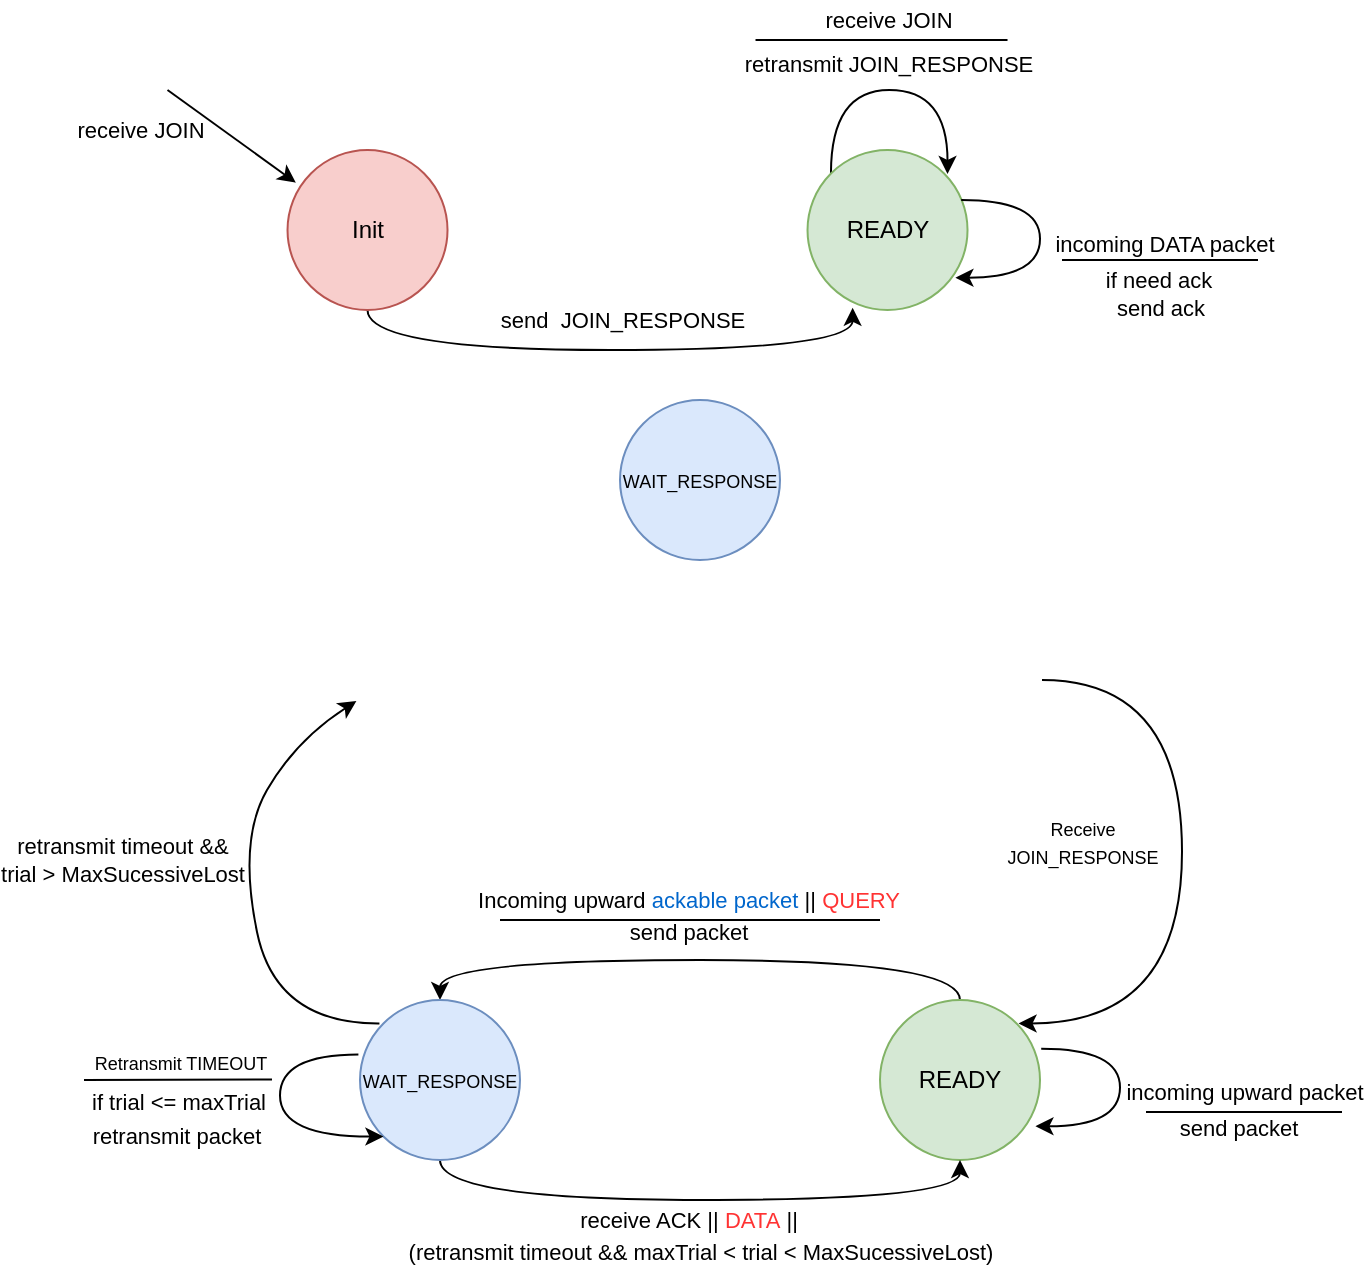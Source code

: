 <mxfile version="14.6.13" type="device"><diagram id="2SQp_aE4F-lyX9szVsvD" name="Page-1"><mxGraphModel dx="677" dy="1558" grid="1" gridSize="10" guides="1" tooltips="1" connect="1" arrows="1" fold="1" page="1" pageScale="1" pageWidth="827" pageHeight="1169" math="0" shadow="0"><root><mxCell id="0"/><mxCell id="1" parent="0"/><mxCell id="TH-rqTXMeKaQHYtoyORk-1" style="rounded=0;orthogonalLoop=1;jettySize=auto;html=1;exitX=0.5;exitY=1;exitDx=0;exitDy=0;entryX=0.282;entryY=0.986;entryDx=0;entryDy=0;edgeStyle=orthogonalEdgeStyle;curved=1;entryPerimeter=0;" edge="1" parent="1" source="TH-rqTXMeKaQHYtoyORk-3" target="TH-rqTXMeKaQHYtoyORk-8"><mxGeometry relative="1" as="geometry"><Array as="points"><mxPoint x="184" y="75"/><mxPoint x="426" y="75"/></Array></mxGeometry></mxCell><mxCell id="TH-rqTXMeKaQHYtoyORk-2" value="send&amp;nbsp; JOIN_RESPONSE" style="edgeLabel;html=1;align=center;verticalAlign=middle;resizable=0;points=[];" vertex="1" connectable="0" parent="TH-rqTXMeKaQHYtoyORk-1"><mxGeometry x="-0.248" y="2" relative="1" as="geometry"><mxPoint x="40" y="-13" as="offset"/></mxGeometry></mxCell><mxCell id="TH-rqTXMeKaQHYtoyORk-3" value="Init" style="ellipse;whiteSpace=wrap;html=1;aspect=fixed;fillColor=#f8cecc;strokeColor=#b85450;" vertex="1" parent="1"><mxGeometry x="143.76" y="-25" width="80" height="80" as="geometry"/></mxCell><mxCell id="TH-rqTXMeKaQHYtoyORk-4" style="edgeStyle=orthogonalEdgeStyle;rounded=0;orthogonalLoop=1;jettySize=auto;html=1;exitX=0;exitY=0;exitDx=0;exitDy=0;curved=1;" edge="1" parent="1" source="TH-rqTXMeKaQHYtoyORk-8"><mxGeometry relative="1" as="geometry"><mxPoint x="443.76" y="-35" as="sourcePoint"/><mxPoint x="473.76" y="-13" as="targetPoint"/><Array as="points"><mxPoint x="415.76" y="-55"/><mxPoint x="473.76" y="-55"/></Array></mxGeometry></mxCell><mxCell id="TH-rqTXMeKaQHYtoyORk-6" style="edgeStyle=orthogonalEdgeStyle;curved=1;rounded=0;orthogonalLoop=1;jettySize=auto;html=1;exitX=1;exitY=0.5;exitDx=0;exitDy=0;entryX=1;entryY=0;entryDx=0;entryDy=0;" edge="1" parent="1"><mxGeometry relative="1" as="geometry"><Array as="points"><mxPoint x="591" y="240"/><mxPoint x="591" y="412"/></Array><mxPoint x="521" y="240" as="sourcePoint"/><mxPoint x="509.284" y="411.716" as="targetPoint"/></mxGeometry></mxCell><mxCell id="TH-rqTXMeKaQHYtoyORk-7" value="&lt;font style=&quot;font-size: 9px&quot;&gt;Receive&lt;br&gt;JOIN_RESPONSE&lt;/font&gt;" style="edgeLabel;html=1;align=center;verticalAlign=middle;resizable=0;points=[];rotation=0;" vertex="1" connectable="0" parent="TH-rqTXMeKaQHYtoyORk-6"><mxGeometry x="-0.002" y="-1" relative="1" as="geometry"><mxPoint x="-49" y="-11" as="offset"/></mxGeometry></mxCell><mxCell id="TH-rqTXMeKaQHYtoyORk-8" value="READY" style="ellipse;whiteSpace=wrap;html=1;aspect=fixed;fillColor=#d5e8d4;strokeColor=#82b366;" vertex="1" parent="1"><mxGeometry x="403.76" y="-25" width="80" height="80" as="geometry"/></mxCell><mxCell id="TH-rqTXMeKaQHYtoyORk-9" style="edgeStyle=orthogonalEdgeStyle;curved=1;rounded=0;orthogonalLoop=1;jettySize=auto;html=1;exitX=0.5;exitY=0;exitDx=0;exitDy=0;entryX=0.5;entryY=0;entryDx=0;entryDy=0;" edge="1" parent="1" source="TH-rqTXMeKaQHYtoyORk-12" target="TH-rqTXMeKaQHYtoyORk-19"><mxGeometry relative="1" as="geometry"/></mxCell><mxCell id="TH-rqTXMeKaQHYtoyORk-10" value="send packet" style="edgeLabel;html=1;align=center;verticalAlign=middle;resizable=0;points=[];" vertex="1" connectable="0" parent="TH-rqTXMeKaQHYtoyORk-9"><mxGeometry x="0.077" y="1" relative="1" as="geometry"><mxPoint x="5" y="-15" as="offset"/></mxGeometry></mxCell><mxCell id="TH-rqTXMeKaQHYtoyORk-11" value="Incoming upward&lt;font color=&quot;#0066cc&quot;&gt; ackable packet&lt;/font&gt; || &lt;font color=&quot;#ff3333&quot;&gt;QUERY&lt;/font&gt;" style="edgeLabel;html=1;align=center;verticalAlign=middle;resizable=0;points=[];" vertex="1" connectable="0" parent="TH-rqTXMeKaQHYtoyORk-9"><mxGeometry x="0.071" y="1" relative="1" as="geometry"><mxPoint x="4" y="-31" as="offset"/></mxGeometry></mxCell><mxCell id="TH-rqTXMeKaQHYtoyORk-12" value="READY" style="ellipse;whiteSpace=wrap;html=1;aspect=fixed;fillColor=#d5e8d4;strokeColor=#82b366;" vertex="1" parent="1"><mxGeometry x="440" y="400" width="80" height="80" as="geometry"/></mxCell><mxCell id="TH-rqTXMeKaQHYtoyORk-13" style="rounded=0;orthogonalLoop=1;jettySize=auto;html=1;entryX=0.995;entryY=0.304;entryDx=0;entryDy=0;edgeStyle=orthogonalEdgeStyle;curved=1;entryPerimeter=0;exitX=0.959;exitY=0.789;exitDx=0;exitDy=0;exitPerimeter=0;endArrow=none;endFill=0;startArrow=classic;startFill=1;" edge="1" parent="1"><mxGeometry relative="1" as="geometry"><mxPoint x="517.72" y="463.12" as="sourcePoint"/><mxPoint x="520.6" y="424.32" as="targetPoint"/><Array as="points"><mxPoint x="560" y="463"/><mxPoint x="560" y="424"/></Array></mxGeometry></mxCell><mxCell id="TH-rqTXMeKaQHYtoyORk-14" value="incoming upward packet" style="edgeLabel;html=1;align=center;verticalAlign=middle;resizable=0;points=[];" vertex="1" connectable="0" parent="TH-rqTXMeKaQHYtoyORk-13"><mxGeometry x="0.206" relative="1" as="geometry"><mxPoint x="62" y="13" as="offset"/></mxGeometry></mxCell><mxCell id="TH-rqTXMeKaQHYtoyORk-15" value="send packet" style="edgeLabel;html=1;align=center;verticalAlign=middle;resizable=0;points=[];" vertex="1" connectable="0" parent="TH-rqTXMeKaQHYtoyORk-13"><mxGeometry x="-0.457" y="6" relative="1" as="geometry"><mxPoint x="69" y="7" as="offset"/></mxGeometry></mxCell><mxCell id="TH-rqTXMeKaQHYtoyORk-16" style="edgeStyle=orthogonalEdgeStyle;curved=1;rounded=0;orthogonalLoop=1;jettySize=auto;html=1;exitX=0.5;exitY=1;exitDx=0;exitDy=0;entryX=0.5;entryY=1;entryDx=0;entryDy=0;startArrow=none;startFill=0;endArrow=classic;endFill=1;" edge="1" parent="1" source="TH-rqTXMeKaQHYtoyORk-19" target="TH-rqTXMeKaQHYtoyORk-12"><mxGeometry relative="1" as="geometry"/></mxCell><mxCell id="TH-rqTXMeKaQHYtoyORk-17" value="receive ACK&lt;font color=&quot;#0066cc&quot;&gt;&amp;nbsp;&lt;/font&gt;||&lt;font color=&quot;#0066cc&quot;&gt; &lt;/font&gt;&lt;font color=&quot;#ff3333&quot;&gt;DATA&amp;nbsp;&lt;/font&gt;||" style="edgeLabel;html=1;align=center;verticalAlign=middle;resizable=0;points=[];" vertex="1" connectable="0" parent="TH-rqTXMeKaQHYtoyORk-16"><mxGeometry x="-0.042" y="1" relative="1" as="geometry"><mxPoint y="11" as="offset"/></mxGeometry></mxCell><mxCell id="TH-rqTXMeKaQHYtoyORk-18" value="(retransmit timeout &amp;amp;&amp;amp; maxTrial &amp;lt; trial &amp;lt; MaxSucessiveLost)" style="edgeLabel;html=1;align=center;verticalAlign=middle;resizable=0;points=[];" vertex="1" connectable="0" parent="TH-rqTXMeKaQHYtoyORk-16"><mxGeometry x="0.292" y="3" relative="1" as="geometry"><mxPoint x="-44" y="29" as="offset"/></mxGeometry></mxCell><mxCell id="TH-rqTXMeKaQHYtoyORk-19" value="&lt;font style=&quot;font-size: 9px&quot;&gt;WAIT_RESPONSE&lt;/font&gt;" style="ellipse;whiteSpace=wrap;html=1;aspect=fixed;fillColor=#dae8fc;strokeColor=#6c8ebf;" vertex="1" parent="1"><mxGeometry x="180" y="400" width="80" height="80" as="geometry"/></mxCell><mxCell id="TH-rqTXMeKaQHYtoyORk-20" value="" style="endArrow=none;html=1;" edge="1" parent="1"><mxGeometry width="50" height="50" relative="1" as="geometry"><mxPoint x="250" y="360" as="sourcePoint"/><mxPoint x="440" y="360" as="targetPoint"/></mxGeometry></mxCell><mxCell id="TH-rqTXMeKaQHYtoyORk-21" style="edgeStyle=orthogonalEdgeStyle;curved=1;rounded=0;orthogonalLoop=1;jettySize=auto;html=1;exitX=-0.01;exitY=0.34;exitDx=0;exitDy=0;entryX=0;entryY=1;entryDx=0;entryDy=0;startArrow=none;startFill=0;endArrow=classic;endFill=1;exitPerimeter=0;" edge="1" parent="1" source="TH-rqTXMeKaQHYtoyORk-19" target="TH-rqTXMeKaQHYtoyORk-19"><mxGeometry relative="1" as="geometry"><Array as="points"><mxPoint x="140" y="427"/><mxPoint x="140" y="468"/></Array></mxGeometry></mxCell><mxCell id="TH-rqTXMeKaQHYtoyORk-22" value="&lt;font style=&quot;font-size: 9px&quot;&gt;Retransmit TIMEOUT&lt;/font&gt;" style="edgeLabel;html=1;align=center;verticalAlign=middle;resizable=0;points=[];" vertex="1" connectable="0" parent="TH-rqTXMeKaQHYtoyORk-21"><mxGeometry x="-0.098" relative="1" as="geometry"><mxPoint x="-50" y="-17" as="offset"/></mxGeometry></mxCell><mxCell id="TH-rqTXMeKaQHYtoyORk-23" value="if trial &amp;lt;= maxTrial" style="edgeLabel;html=1;align=center;verticalAlign=middle;resizable=0;points=[];" vertex="1" connectable="0" parent="TH-rqTXMeKaQHYtoyORk-21"><mxGeometry x="0.138" y="1" relative="1" as="geometry"><mxPoint x="-52" y="-12" as="offset"/></mxGeometry></mxCell><mxCell id="TH-rqTXMeKaQHYtoyORk-24" value="retransmit packet" style="edgeLabel;html=1;align=center;verticalAlign=middle;resizable=0;points=[];" vertex="1" connectable="0" parent="TH-rqTXMeKaQHYtoyORk-21"><mxGeometry x="0.325" y="6" relative="1" as="geometry"><mxPoint x="-59" y="5" as="offset"/></mxGeometry></mxCell><mxCell id="TH-rqTXMeKaQHYtoyORk-25" value="" style="endArrow=none;html=1;" edge="1" parent="1"><mxGeometry width="50" height="50" relative="1" as="geometry"><mxPoint x="42" y="440" as="sourcePoint"/><mxPoint x="136" y="439.71" as="targetPoint"/></mxGeometry></mxCell><mxCell id="TH-rqTXMeKaQHYtoyORk-26" value="" style="endArrow=none;html=1;" edge="1" parent="1"><mxGeometry width="50" height="50" relative="1" as="geometry"><mxPoint x="573" y="456" as="sourcePoint"/><mxPoint x="671" y="456" as="targetPoint"/></mxGeometry></mxCell><mxCell id="TH-rqTXMeKaQHYtoyORk-27" value="" style="endArrow=classic;html=1;entryX=0.052;entryY=0.204;entryDx=0;entryDy=0;entryPerimeter=0;" edge="1" parent="1" target="TH-rqTXMeKaQHYtoyORk-3"><mxGeometry width="50" height="50" relative="1" as="geometry"><mxPoint x="83.76" y="-55" as="sourcePoint"/><mxPoint x="143.76" y="-15" as="targetPoint"/></mxGeometry></mxCell><mxCell id="TH-rqTXMeKaQHYtoyORk-30" value="receive JOIN" style="edgeLabel;html=1;align=center;verticalAlign=middle;resizable=0;points=[];" vertex="1" connectable="0" parent="TH-rqTXMeKaQHYtoyORk-27"><mxGeometry x="-0.701" y="1" relative="1" as="geometry"><mxPoint x="-24" y="14" as="offset"/></mxGeometry></mxCell><mxCell id="TH-rqTXMeKaQHYtoyORk-28" value="" style="curved=1;endArrow=classic;html=1;exitX=0;exitY=0;exitDx=0;exitDy=0;entryX=-0.01;entryY=0.632;entryDx=0;entryDy=0;entryPerimeter=0;" edge="1" parent="1"><mxGeometry width="50" height="50" relative="1" as="geometry"><mxPoint x="189.716" y="411.716" as="sourcePoint"/><mxPoint x="178.2" y="250.56" as="targetPoint"/><Array as="points"><mxPoint x="138" y="412"/><mxPoint x="119" y="320"/><mxPoint x="148" y="270"/></Array></mxGeometry></mxCell><mxCell id="TH-rqTXMeKaQHYtoyORk-29" value="retransmit timeout &amp;amp;&amp;amp;&lt;br&gt;trial &amp;gt; MaxSucessiveLost" style="edgeLabel;html=1;align=center;verticalAlign=middle;resizable=0;points=[];" vertex="1" connectable="0" parent="TH-rqTXMeKaQHYtoyORk-28"><mxGeometry x="0.062" y="-2" relative="1" as="geometry"><mxPoint x="-64" y="-8" as="offset"/></mxGeometry></mxCell><mxCell id="TH-rqTXMeKaQHYtoyORk-31" value="" style="endArrow=none;html=1;" edge="1" parent="1"><mxGeometry width="50" height="50" relative="1" as="geometry"><mxPoint x="377.76" y="-80" as="sourcePoint"/><mxPoint x="503.76" y="-80" as="targetPoint"/></mxGeometry></mxCell><mxCell id="TH-rqTXMeKaQHYtoyORk-32" value="&lt;span style=&quot;font-size: 11px ; background-color: rgb(255 , 255 , 255)&quot;&gt;receive JOIN&lt;/span&gt;" style="text;html=1;align=center;verticalAlign=middle;resizable=0;points=[];autosize=1;strokeColor=none;" vertex="1" parent="1"><mxGeometry x="403.76" y="-100" width="80" height="20" as="geometry"/></mxCell><mxCell id="TH-rqTXMeKaQHYtoyORk-35" value="&lt;font style=&quot;font-size: 11px&quot;&gt;retransmit JOIN_RESPONSE&lt;/font&gt;" style="text;html=1;align=center;verticalAlign=middle;resizable=0;points=[];autosize=1;strokeColor=none;" vertex="1" parent="1"><mxGeometry x="363.76" y="-78" width="160" height="20" as="geometry"/></mxCell><mxCell id="TH-rqTXMeKaQHYtoyORk-42" value="&lt;font style=&quot;font-size: 9px&quot;&gt;WAIT_RESPONSE&lt;/font&gt;" style="ellipse;whiteSpace=wrap;html=1;aspect=fixed;fillColor=#dae8fc;strokeColor=#6c8ebf;" vertex="1" parent="1"><mxGeometry x="310" y="100" width="80" height="80" as="geometry"/></mxCell><mxCell id="TH-rqTXMeKaQHYtoyORk-43" style="rounded=0;orthogonalLoop=1;jettySize=auto;html=1;entryX=0.995;entryY=0.304;entryDx=0;entryDy=0;edgeStyle=orthogonalEdgeStyle;curved=1;entryPerimeter=0;exitX=0.959;exitY=0.789;exitDx=0;exitDy=0;exitPerimeter=0;endArrow=none;endFill=0;startArrow=classic;startFill=1;" edge="1" parent="1"><mxGeometry relative="1" as="geometry"><mxPoint x="477.71" y="38.83" as="sourcePoint"/><mxPoint x="480.59" y="0.03" as="targetPoint"/><Array as="points"><mxPoint x="519.99" y="38.71"/><mxPoint x="519.99" y="-0.29"/></Array></mxGeometry></mxCell><mxCell id="TH-rqTXMeKaQHYtoyORk-44" value="incoming DATA packet" style="edgeLabel;html=1;align=center;verticalAlign=middle;resizable=0;points=[];" vertex="1" connectable="0" parent="TH-rqTXMeKaQHYtoyORk-43"><mxGeometry x="0.206" relative="1" as="geometry"><mxPoint x="62" y="13" as="offset"/></mxGeometry></mxCell><mxCell id="TH-rqTXMeKaQHYtoyORk-45" value="if need ack" style="edgeLabel;html=1;align=center;verticalAlign=middle;resizable=0;points=[];" vertex="1" connectable="0" parent="TH-rqTXMeKaQHYtoyORk-43"><mxGeometry x="-0.457" y="6" relative="1" as="geometry"><mxPoint x="69" y="7" as="offset"/></mxGeometry></mxCell><mxCell id="TH-rqTXMeKaQHYtoyORk-46" value="&lt;font style=&quot;font-size: 11px&quot;&gt;send ack&lt;/font&gt;" style="text;html=1;align=center;verticalAlign=middle;resizable=0;points=[];autosize=1;strokeColor=none;" vertex="1" parent="1"><mxGeometry x="550" y="44" width="60" height="20" as="geometry"/></mxCell><mxCell id="TH-rqTXMeKaQHYtoyORk-47" value="" style="endArrow=none;html=1;" edge="1" parent="1"><mxGeometry width="50" height="50" relative="1" as="geometry"><mxPoint x="531" y="30.0" as="sourcePoint"/><mxPoint x="629" y="30.0" as="targetPoint"/></mxGeometry></mxCell></root></mxGraphModel></diagram></mxfile>